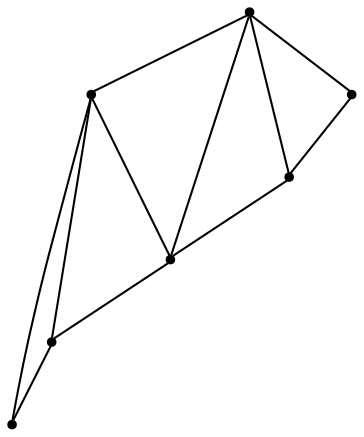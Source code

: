 graph {
  node [shape=point,comment="{\"directed\":false,\"doi\":\"10.1007/978-3-642-11805-0_29\",\"figure\":\"5 (1)\"}"]

  v0 [pos="1584.670797954234,1609.4397921013108"]
  v1 [pos="1452.0519900536353,1798.4876818570222"]
  v2 [pos="1319.4332669871724,1798.4876818570222"]
  v3 [pos="1186.8152013852616,1798.4876818570222"]
  v4 [pos="1054.1964359017304,1798.4876818570222"]
  v5 [pos="921.5769811408464,1798.4876818570222"]
  v6 [pos="788.9596260248227,1609.4397921013112"]

  v0 -- v1 [id="-1",pos="1584.670797954234,1609.4397921013108 1452.0519900536353,1798.4876818570222 1452.0519900536353,1798.4876818570222 1452.0519900536353,1798.4876818570222"]
  v5 -- v4 [id="-3",pos="921.5769811408464,1798.4876818570222 1054.1964359017304,1798.4876818570222 1054.1964359017304,1798.4876818570222 1054.1964359017304,1798.4876818570222"]
  v4 -- v3 [id="-4",pos="1054.1964359017304,1798.4876818570222 1186.8152013852616,1798.4876818570222 1186.8152013852616,1798.4876818570222 1186.8152013852616,1798.4876818570222"]
  v3 -- v2 [id="-5",pos="1186.8152013852616,1798.4876818570222 1319.4332669871724,1798.4876818570222 1319.4332669871724,1798.4876818570222 1319.4332669871724,1798.4876818570222"]
  v2 -- v1 [id="-6",pos="1319.4332669871724,1798.4876818570222 1452.0519900536353,1798.4876818570222 1452.0519900536353,1798.4876818570222 1452.0519900536353,1798.4876818570222"]
  v6 -- v0 [id="-9",pos="788.9596260248227,1609.4397921013112 1584.670797954234,1609.4397921013108 1584.670797954234,1609.4397921013108 1584.670797954234,1609.4397921013108"]
  v6 -- v3 [id="-11",pos="788.9596260248227,1609.4397921013112 1186.8152013852616,1798.4876818570222 1186.8152013852616,1798.4876818570222 1186.8152013852616,1798.4876818570222"]
  v6 -- v4 [id="-12",pos="788.9596260248227,1609.4397921013112 1054.1964359017304,1798.4876818570222 1054.1964359017304,1798.4876818570222 1054.1964359017304,1798.4876818570222"]
  v6 -- v5 [id="-14",pos="788.9596260248227,1609.4397921013112 921.5769811408464,1798.4876818570222 921.5769811408464,1798.4876818570222 921.5769811408464,1798.4876818570222"]
  v0 -- v3 [id="-19",pos="1584.670797954234,1609.4397921013108 1186.8152013852616,1798.4876818570222 1186.8152013852616,1798.4876818570222 1186.8152013852616,1798.4876818570222"]
  v0 -- v2 [id="-20",pos="1584.670797954234,1609.4397921013108 1319.4332669871724,1798.4876818570222 1319.4332669871724,1798.4876818570222 1319.4332669871724,1798.4876818570222"]
}